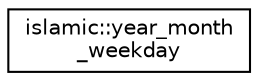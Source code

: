 digraph "Graphical Class Hierarchy"
{
 // LATEX_PDF_SIZE
  edge [fontname="Helvetica",fontsize="10",labelfontname="Helvetica",labelfontsize="10"];
  node [fontname="Helvetica",fontsize="10",shape=record];
  rankdir="LR";
  Node0 [label="islamic::year_month\l_weekday",height=0.2,width=0.4,color="black", fillcolor="white", style="filled",URL="$classislamic_1_1year__month__weekday.html",tooltip=" "];
}
